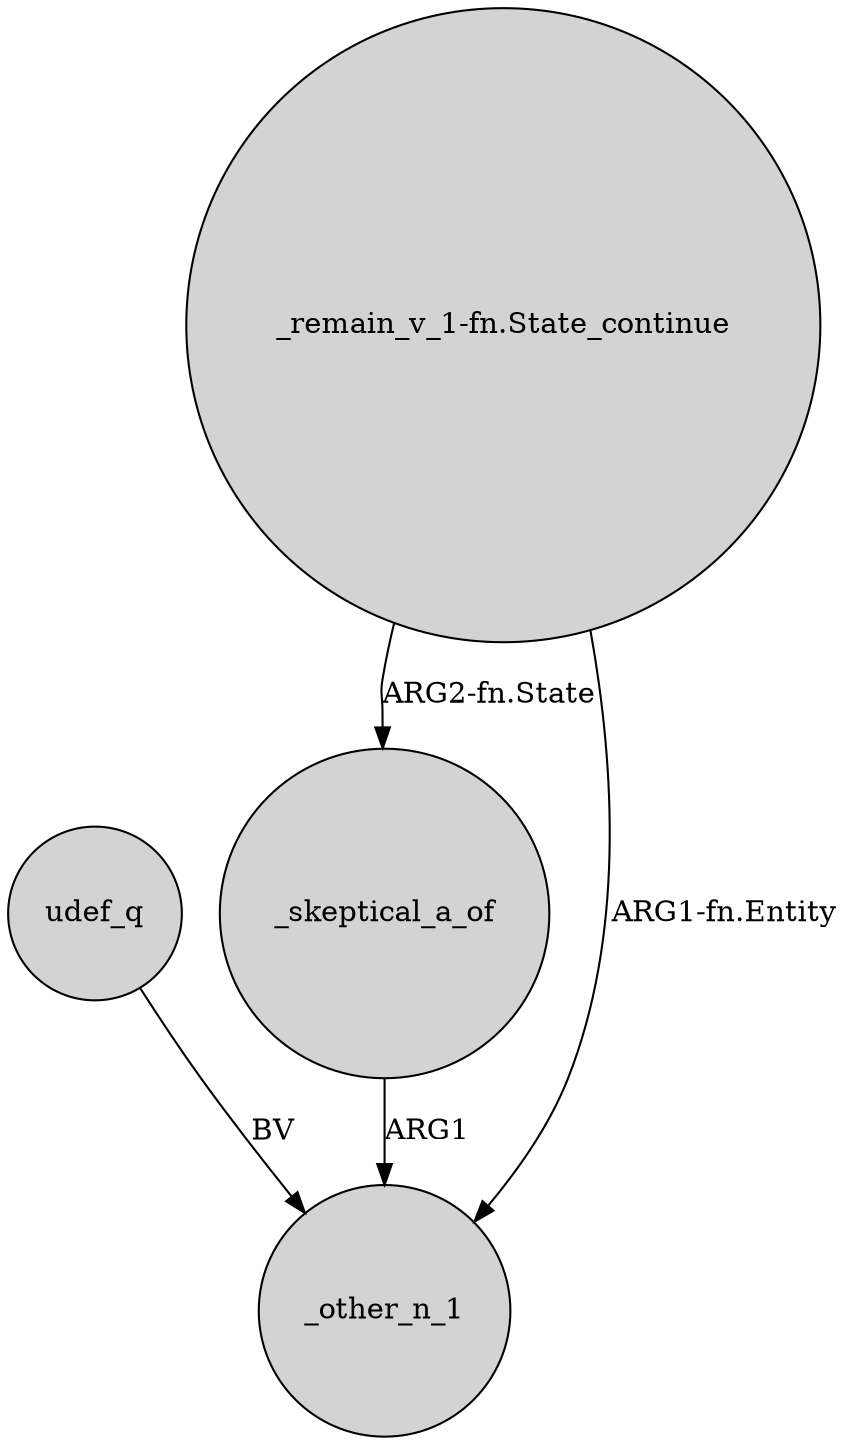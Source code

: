 digraph {
	node [shape=circle style=filled]
	_skeptical_a_of -> _other_n_1 [label=ARG1]
	udef_q -> _other_n_1 [label=BV]
	"_remain_v_1-fn.State_continue" -> _skeptical_a_of [label="ARG2-fn.State"]
	"_remain_v_1-fn.State_continue" -> _other_n_1 [label="ARG1-fn.Entity"]
}
